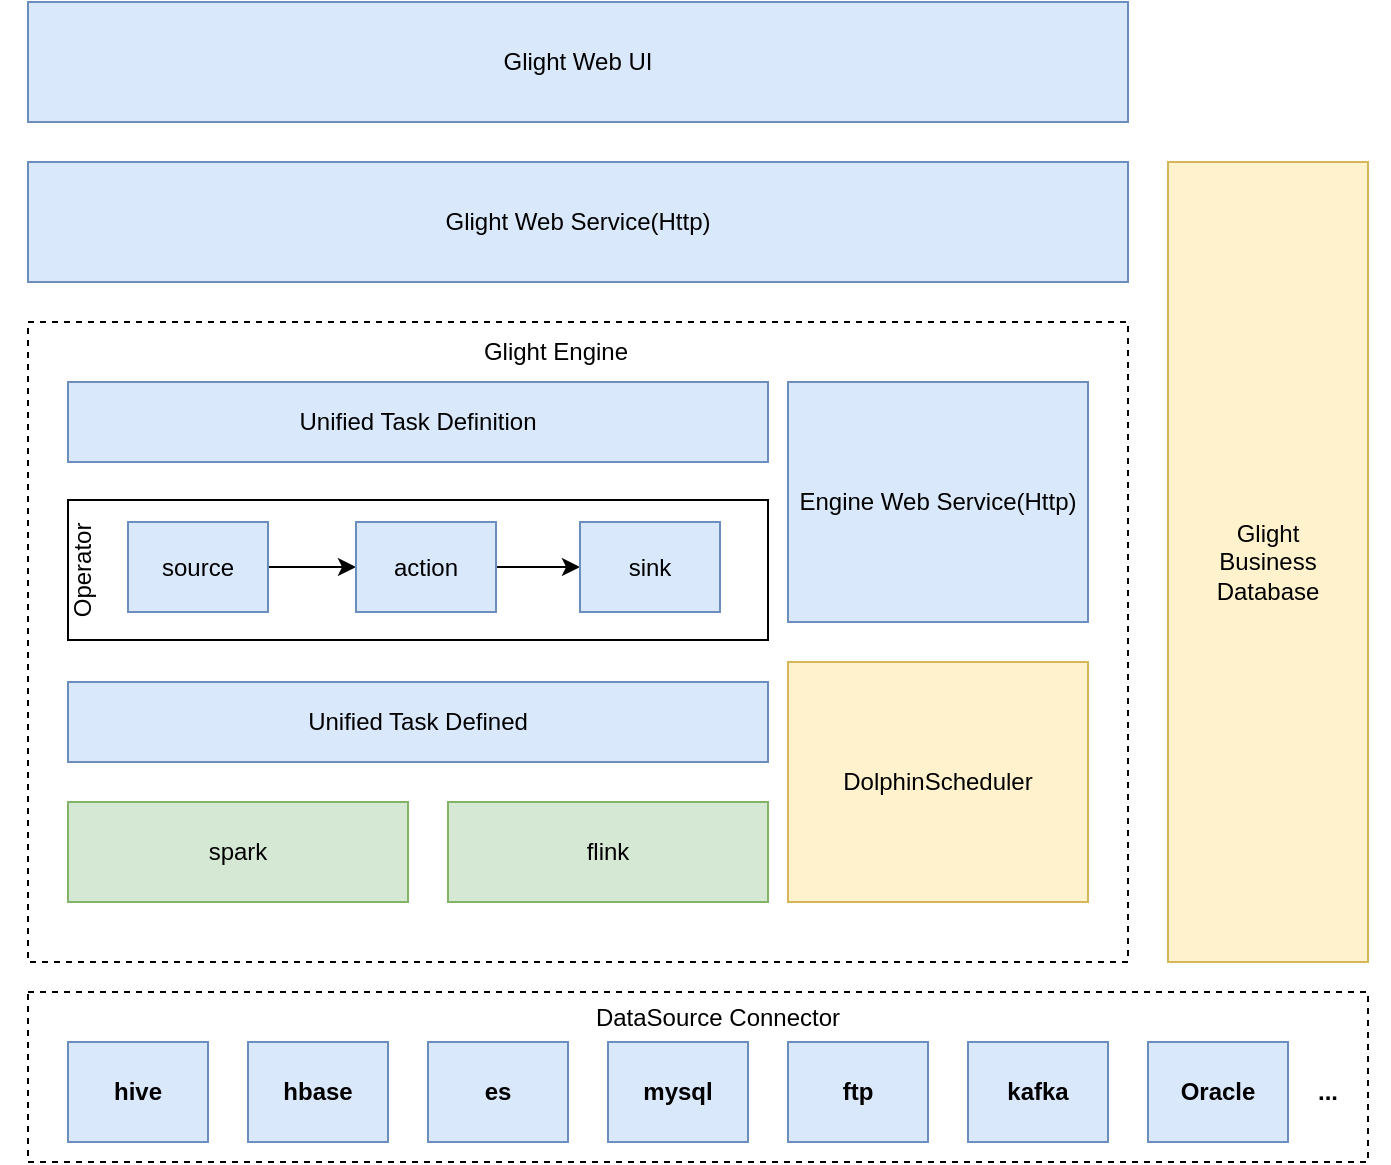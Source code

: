 <mxfile version="20.7.4" type="github">
  <diagram id="YVUoaGTMcWIvGlP6MnDf" name="第 1 页">
    <mxGraphModel dx="954" dy="559" grid="1" gridSize="10" guides="1" tooltips="1" connect="1" arrows="1" fold="1" page="1" pageScale="1" pageWidth="827" pageHeight="1169" math="0" shadow="0">
      <root>
        <mxCell id="0" />
        <mxCell id="1" parent="0" />
        <mxCell id="C4P6sSRYy0k-7sVb_2gp-1" value="" style="rounded=0;whiteSpace=wrap;html=1;dashed=1;" vertex="1" parent="1">
          <mxGeometry x="70" y="190" width="550" height="320" as="geometry" />
        </mxCell>
        <mxCell id="C4P6sSRYy0k-7sVb_2gp-2" value="Glight Web UI" style="rounded=0;whiteSpace=wrap;html=1;fillColor=#dae8fc;strokeColor=#6c8ebf;" vertex="1" parent="1">
          <mxGeometry x="70" y="30" width="550" height="60" as="geometry" />
        </mxCell>
        <mxCell id="C4P6sSRYy0k-7sVb_2gp-3" value="Glight Web Service(Http)" style="rounded=0;whiteSpace=wrap;html=1;fillColor=#dae8fc;strokeColor=#6c8ebf;" vertex="1" parent="1">
          <mxGeometry x="70" y="110" width="550" height="60" as="geometry" />
        </mxCell>
        <mxCell id="C4P6sSRYy0k-7sVb_2gp-4" value="Glight Engine" style="text;html=1;strokeColor=none;fillColor=none;align=center;verticalAlign=middle;whiteSpace=wrap;rounded=0;dashed=1;" vertex="1" parent="1">
          <mxGeometry x="254" y="190" width="160" height="30" as="geometry" />
        </mxCell>
        <mxCell id="C4P6sSRYy0k-7sVb_2gp-6" value="Glight&lt;br&gt;Business&lt;br&gt;Database" style="rounded=0;whiteSpace=wrap;html=1;fillColor=#fff2cc;strokeColor=#d6b656;" vertex="1" parent="1">
          <mxGeometry x="640" y="110" width="100" height="400" as="geometry" />
        </mxCell>
        <mxCell id="C4P6sSRYy0k-7sVb_2gp-7" value="Engine Web Service(Http)" style="rounded=0;whiteSpace=wrap;html=1;fillColor=#dae8fc;strokeColor=#6c8ebf;" vertex="1" parent="1">
          <mxGeometry x="450" y="220" width="150" height="120" as="geometry" />
        </mxCell>
        <mxCell id="C4P6sSRYy0k-7sVb_2gp-8" value="DolphinScheduler" style="rounded=0;whiteSpace=wrap;html=1;fillColor=#fff2cc;strokeColor=#d6b656;" vertex="1" parent="1">
          <mxGeometry x="450" y="360" width="150" height="120" as="geometry" />
        </mxCell>
        <mxCell id="C4P6sSRYy0k-7sVb_2gp-9" value="Unified Task Definition" style="rounded=0;whiteSpace=wrap;html=1;fillColor=#dae8fc;strokeColor=#6c8ebf;" vertex="1" parent="1">
          <mxGeometry x="90" y="220" width="350" height="40" as="geometry" />
        </mxCell>
        <mxCell id="C4P6sSRYy0k-7sVb_2gp-10" value="Unified Task Defined" style="rounded=0;whiteSpace=wrap;html=1;fillColor=#dae8fc;strokeColor=#6c8ebf;" vertex="1" parent="1">
          <mxGeometry x="90" y="370" width="350" height="40" as="geometry" />
        </mxCell>
        <mxCell id="C4P6sSRYy0k-7sVb_2gp-11" value="" style="rounded=0;whiteSpace=wrap;html=1;" vertex="1" parent="1">
          <mxGeometry x="90" y="279" width="350" height="70" as="geometry" />
        </mxCell>
        <mxCell id="C4P6sSRYy0k-7sVb_2gp-12" value="Operator" style="text;html=1;strokeColor=none;fillColor=none;align=center;verticalAlign=middle;whiteSpace=wrap;rounded=0;fontFamily=Helvetica;rotation=-90;" vertex="1" parent="1">
          <mxGeometry x="90" y="273.35" width="14.94" height="81.3" as="geometry" />
        </mxCell>
        <mxCell id="C4P6sSRYy0k-7sVb_2gp-16" style="edgeStyle=orthogonalEdgeStyle;rounded=0;orthogonalLoop=1;jettySize=auto;html=1;fontFamily=Helvetica;" edge="1" parent="1" source="C4P6sSRYy0k-7sVb_2gp-13" target="C4P6sSRYy0k-7sVb_2gp-14">
          <mxGeometry relative="1" as="geometry" />
        </mxCell>
        <mxCell id="C4P6sSRYy0k-7sVb_2gp-13" value="source" style="rounded=0;whiteSpace=wrap;html=1;fontFamily=Helvetica;fillColor=#dae8fc;strokeColor=#6c8ebf;" vertex="1" parent="1">
          <mxGeometry x="120" y="290" width="70" height="45" as="geometry" />
        </mxCell>
        <mxCell id="C4P6sSRYy0k-7sVb_2gp-17" style="edgeStyle=orthogonalEdgeStyle;rounded=0;orthogonalLoop=1;jettySize=auto;html=1;entryX=0;entryY=0.5;entryDx=0;entryDy=0;fontFamily=Helvetica;" edge="1" parent="1" source="C4P6sSRYy0k-7sVb_2gp-14" target="C4P6sSRYy0k-7sVb_2gp-15">
          <mxGeometry relative="1" as="geometry" />
        </mxCell>
        <mxCell id="C4P6sSRYy0k-7sVb_2gp-14" value="action" style="rounded=0;whiteSpace=wrap;html=1;fontFamily=Helvetica;fillColor=#dae8fc;strokeColor=#6c8ebf;" vertex="1" parent="1">
          <mxGeometry x="234" y="290" width="70" height="45" as="geometry" />
        </mxCell>
        <mxCell id="C4P6sSRYy0k-7sVb_2gp-15" value="sink" style="rounded=0;whiteSpace=wrap;html=1;fontFamily=Helvetica;fillColor=#dae8fc;strokeColor=#6c8ebf;" vertex="1" parent="1">
          <mxGeometry x="346" y="290" width="70" height="45" as="geometry" />
        </mxCell>
        <mxCell id="C4P6sSRYy0k-7sVb_2gp-19" value="spark" style="rounded=0;whiteSpace=wrap;html=1;fontFamily=Helvetica;fillColor=#d5e8d4;strokeColor=#82b366;" vertex="1" parent="1">
          <mxGeometry x="90" y="430" width="170" height="50" as="geometry" />
        </mxCell>
        <mxCell id="C4P6sSRYy0k-7sVb_2gp-20" value="flink" style="rounded=0;whiteSpace=wrap;html=1;fontFamily=Helvetica;fillColor=#d5e8d4;strokeColor=#82b366;" vertex="1" parent="1">
          <mxGeometry x="280" y="430" width="160" height="50" as="geometry" />
        </mxCell>
        <mxCell id="C4P6sSRYy0k-7sVb_2gp-21" value="" style="rounded=0;whiteSpace=wrap;html=1;fontFamily=Helvetica;dashed=1;" vertex="1" parent="1">
          <mxGeometry x="70" y="525" width="670" height="85" as="geometry" />
        </mxCell>
        <mxCell id="C4P6sSRYy0k-7sVb_2gp-23" value="DataSource Connector" style="text;html=1;strokeColor=none;fillColor=none;align=center;verticalAlign=middle;whiteSpace=wrap;rounded=0;fontFamily=Helvetica;" vertex="1" parent="1">
          <mxGeometry x="330" y="525" width="170" height="25" as="geometry" />
        </mxCell>
        <mxCell id="C4P6sSRYy0k-7sVb_2gp-24" value="&lt;b&gt;hive&lt;/b&gt;" style="rounded=0;whiteSpace=wrap;html=1;fontFamily=Helvetica;fillColor=#dae8fc;strokeColor=#6c8ebf;" vertex="1" parent="1">
          <mxGeometry x="90" y="550" width="70" height="50" as="geometry" />
        </mxCell>
        <mxCell id="C4P6sSRYy0k-7sVb_2gp-25" value="&lt;b&gt;hbase&lt;/b&gt;" style="rounded=0;whiteSpace=wrap;html=1;fontFamily=Helvetica;fillColor=#dae8fc;strokeColor=#6c8ebf;" vertex="1" parent="1">
          <mxGeometry x="180" y="550" width="70" height="50" as="geometry" />
        </mxCell>
        <mxCell id="C4P6sSRYy0k-7sVb_2gp-27" value="&lt;b&gt;es&lt;/b&gt;" style="rounded=0;whiteSpace=wrap;html=1;fontFamily=Helvetica;fillColor=#dae8fc;strokeColor=#6c8ebf;" vertex="1" parent="1">
          <mxGeometry x="270" y="550" width="70" height="50" as="geometry" />
        </mxCell>
        <mxCell id="C4P6sSRYy0k-7sVb_2gp-28" value="&lt;b&gt;mysql&lt;/b&gt;" style="rounded=0;whiteSpace=wrap;html=1;fontFamily=Helvetica;fillColor=#dae8fc;strokeColor=#6c8ebf;" vertex="1" parent="1">
          <mxGeometry x="360" y="550" width="70" height="50" as="geometry" />
        </mxCell>
        <mxCell id="C4P6sSRYy0k-7sVb_2gp-29" value="&lt;b&gt;ftp&lt;/b&gt;" style="rounded=0;whiteSpace=wrap;html=1;fontFamily=Helvetica;fillColor=#dae8fc;strokeColor=#6c8ebf;" vertex="1" parent="1">
          <mxGeometry x="450" y="550" width="70" height="50" as="geometry" />
        </mxCell>
        <mxCell id="C4P6sSRYy0k-7sVb_2gp-30" value="&lt;b&gt;kafka&lt;/b&gt;" style="rounded=0;whiteSpace=wrap;html=1;fontFamily=Helvetica;fillColor=#dae8fc;strokeColor=#6c8ebf;" vertex="1" parent="1">
          <mxGeometry x="540" y="550" width="70" height="50" as="geometry" />
        </mxCell>
        <mxCell id="C4P6sSRYy0k-7sVb_2gp-31" value="&lt;b&gt;Oracle&lt;/b&gt;" style="rounded=0;whiteSpace=wrap;html=1;fontFamily=Helvetica;fillColor=#dae8fc;strokeColor=#6c8ebf;" vertex="1" parent="1">
          <mxGeometry x="630" y="550" width="70" height="50" as="geometry" />
        </mxCell>
        <mxCell id="C4P6sSRYy0k-7sVb_2gp-32" value="&lt;b&gt;...&lt;/b&gt;" style="text;html=1;strokeColor=none;fillColor=none;align=center;verticalAlign=middle;whiteSpace=wrap;rounded=0;fontFamily=Helvetica;" vertex="1" parent="1">
          <mxGeometry x="690" y="560" width="60" height="30" as="geometry" />
        </mxCell>
      </root>
    </mxGraphModel>
  </diagram>
</mxfile>
